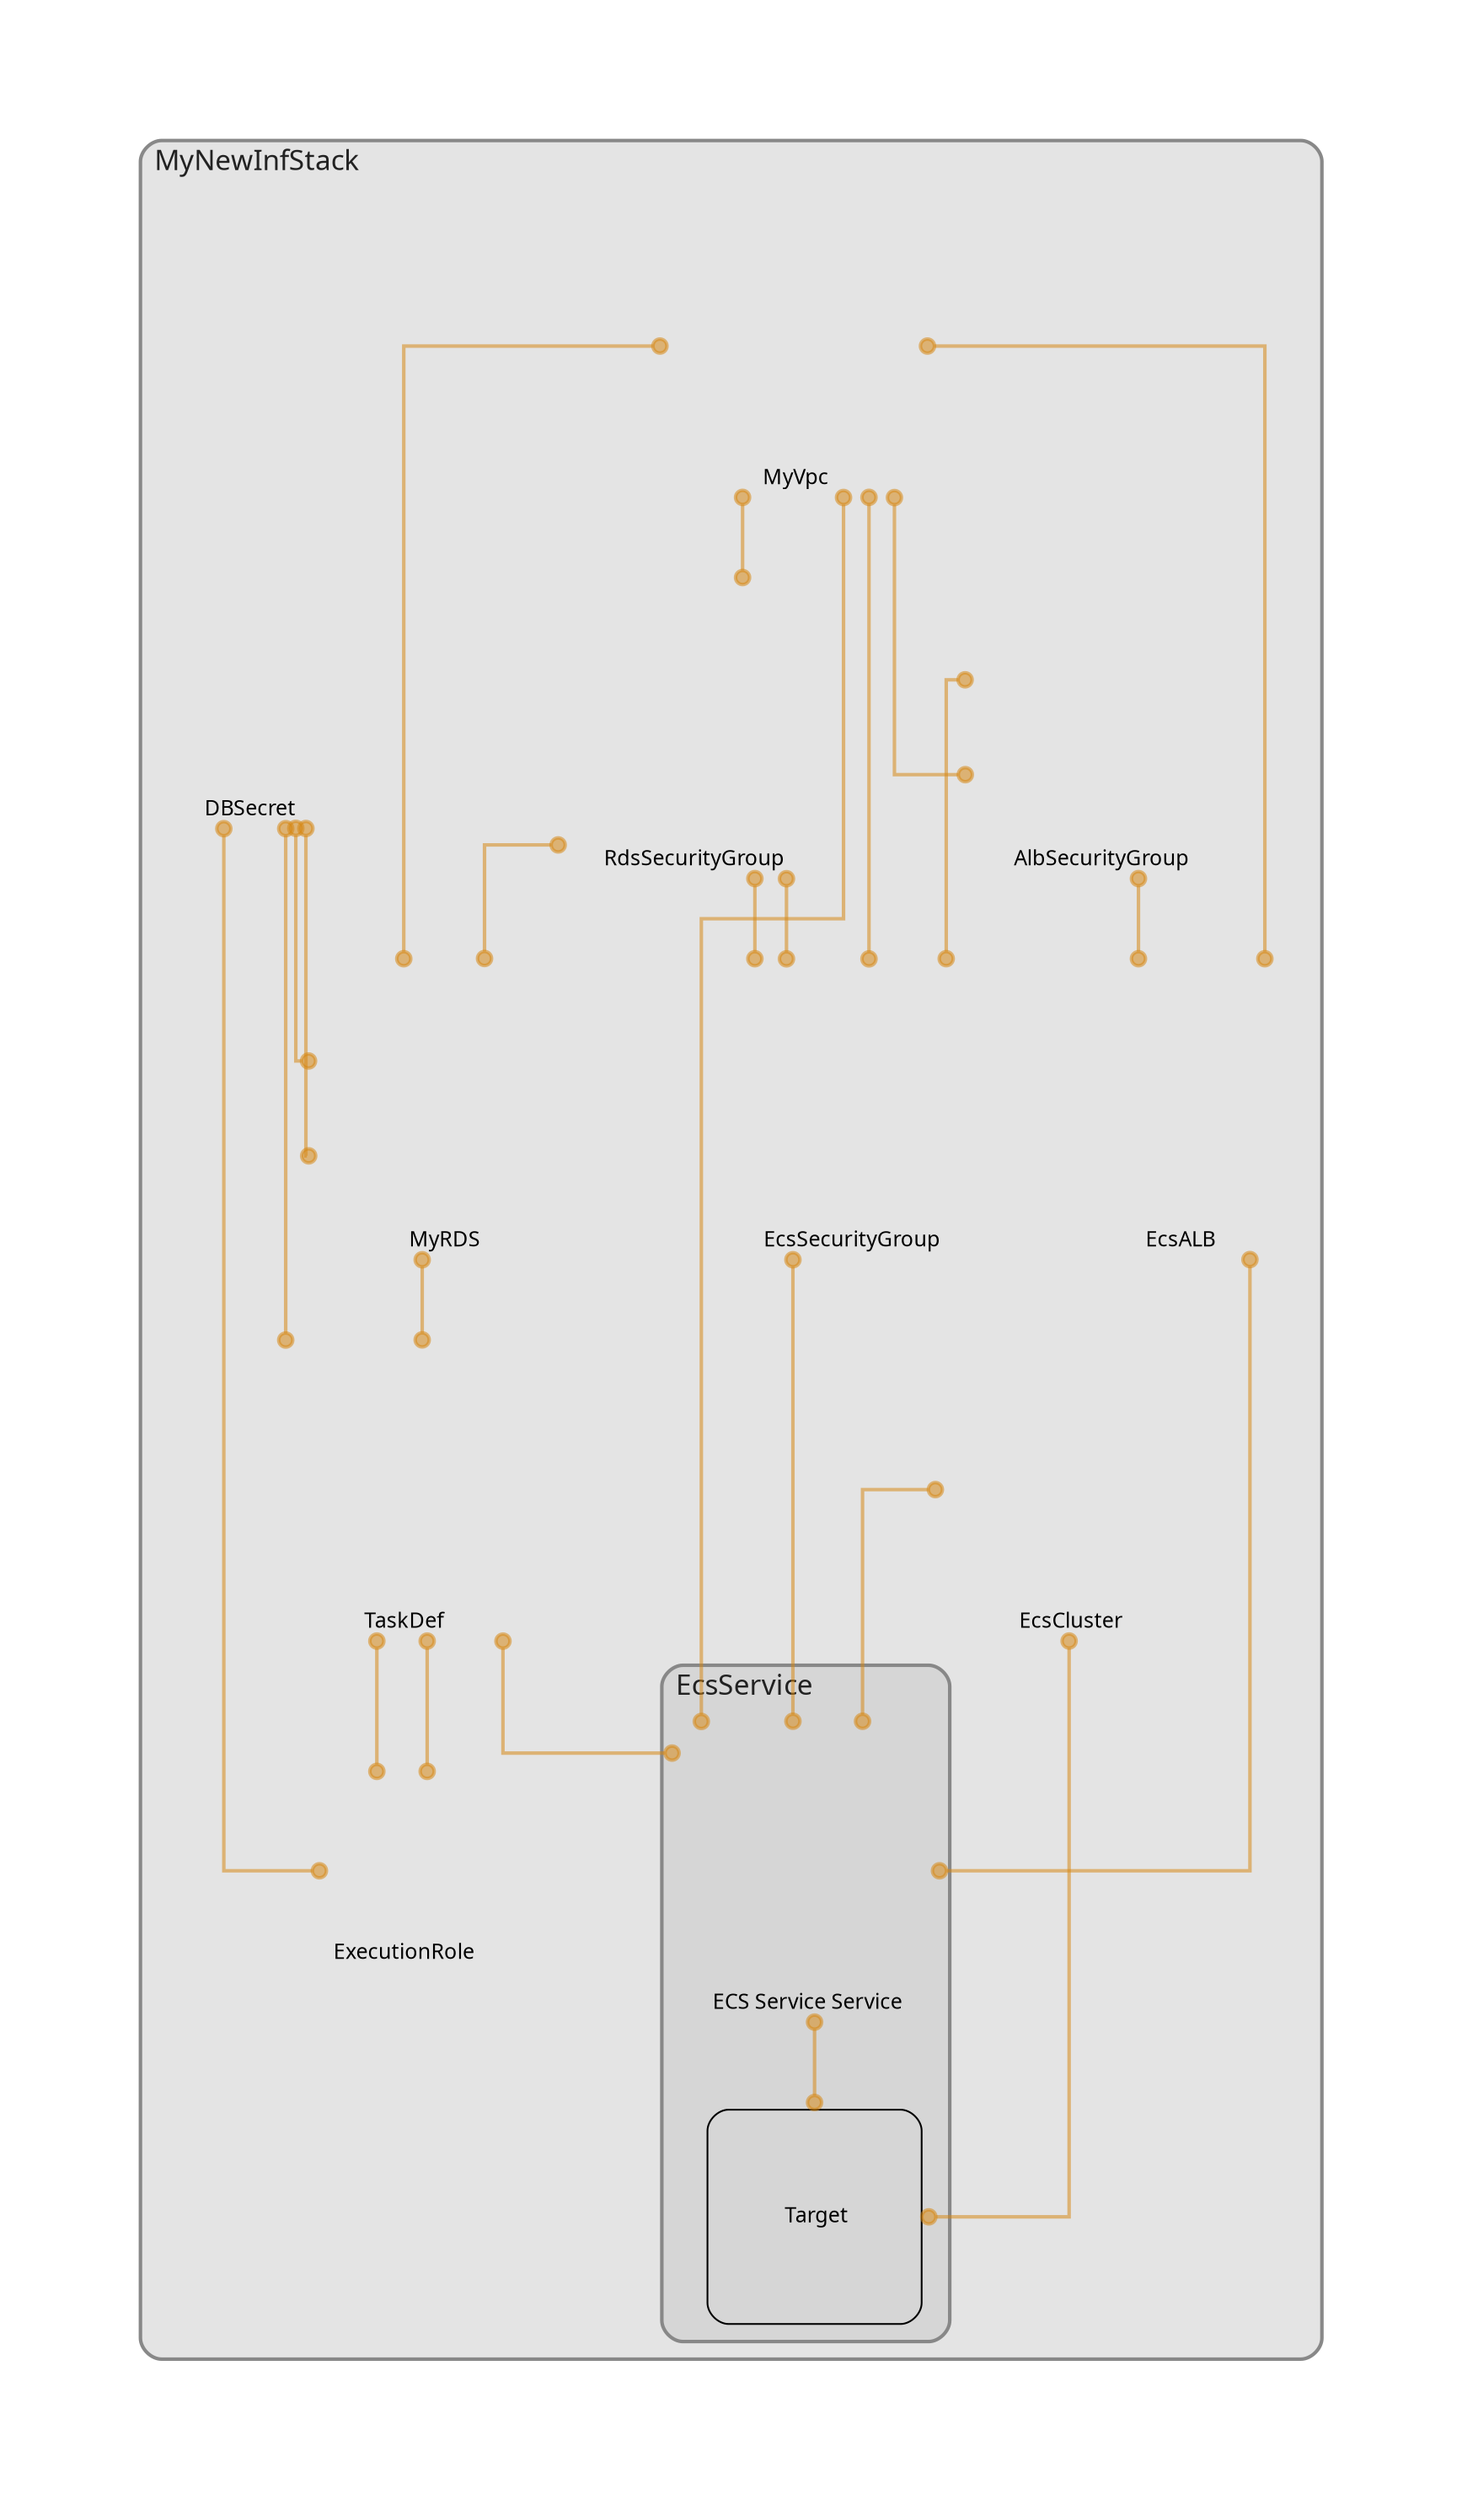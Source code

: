 digraph "Diagram" {
  splines = "ortho";
  pad = "1.0";
  nodesep = "0.60";
  ranksep = "0.75";
  fontname = "Sans-Serif";
  fontsize = "15";
  dpi = "200";
  rankdir = "BT";
  compound = "true";
  fontcolor = "#222222";
  edge [
    color = "#D5871488",
    penwidth = 2,
    arrowhead = "dot",
    arrowtail = "dot",
  ];
  node [
    shape = "box",
    style = "rounded",
    fixedsize = true,
    width = 1.7,
    height = 1.7,
    labelloc = "c",
    imagescale = true,
    fontname = "Sans-Serif",
    fontsize = 8,
    margin = 8,
  ];
  subgraph "MyNewInfStack" {
    subgraph "cluster-SubGraph.MyNewInfStack" {
      graph [
        label = "MyNewInfStack",
        labelloc = "b",
        labeljust = "l",
        margin = "10",
        fontsize = "16",
        penwidth = "2",
        pencolor = "#888888",
        style = "filled,rounded",
        fillcolor = "#e4e4e4",
      ];
      "MyNewInfStack/MyVpc" [
        label = " MyVpc",
        fontsize = 12,
        image = "/usr/lib/node_modules/cdk-dia/icons/aws/Service/Arch_Networking-Content/64/Arch_Amazon-Virtual-Private-Cloud_64@5x.png",
        imagescale = "true",
        imagepos = "tc",
        penwidth = "0",
        shape = "node",
        fixedsize = "true",
        labelloc = "b",
        width = 2,
        height = 2.266,
      ];
      "MyNewInfStack/AlbSecurityGroup" [
        label = " AlbSecurityGroup",
        fontsize = 12,
        image = "/usr/lib/node_modules/cdk-dia/icons/aws/security_group.png",
        imagescale = "true",
        imagepos = "tc",
        penwidth = "0",
        shape = "node",
        fixedsize = "true",
        labelloc = "b",
        width = 2,
        height = 2.266,
      ];
      "MyNewInfStack/EcsSecurityGroup" [
        label = " EcsSecurityGroup",
        fontsize = 12,
        image = "/usr/lib/node_modules/cdk-dia/icons/aws/security_group.png",
        imagescale = "true",
        imagepos = "tc",
        penwidth = "0",
        shape = "node",
        fixedsize = "true",
        labelloc = "b",
        width = 2,
        height = 2.266,
      ];
      "MyNewInfStack/RdsSecurityGroup" [
        label = " RdsSecurityGroup",
        fontsize = 12,
        image = "/usr/lib/node_modules/cdk-dia/icons/aws/security_group.png",
        imagescale = "true",
        imagepos = "tc",
        penwidth = "0",
        shape = "node",
        fixedsize = "true",
        labelloc = "b",
        width = 2,
        height = 2.266,
      ];
      "MyNewInfStack/DBSecret" [
        label = " DBSecret",
        fontsize = 12,
        image = "/usr/lib/node_modules/cdk-dia/icons/aws/Service/Arch_Security-Identity-Compliance/64/Arch_AWS-Secrets-Manager_64@5x.png",
        imagescale = "true",
        imagepos = "tc",
        penwidth = "0",
        shape = "node",
        fixedsize = "true",
        labelloc = "b",
        width = 1.2,
        height = 1.466,
      ];
      "MyNewInfStack/MyRDS" [
        label = " MyRDS",
        fontsize = 12,
        image = "/usr/lib/node_modules/cdk-dia/icons/aws/Resource/Res_Compute/Res_48_Dark/Res_Amazon-EC2_T3-Instance_48_Dark.png",
        imagescale = "true",
        imagepos = "tc",
        penwidth = "0",
        shape = "node",
        fixedsize = "true",
        labelloc = "b",
        width = 2,
        height = 2.266,
      ];
      "MyNewInfStack/EcsCluster" [
        label = " EcsCluster",
        fontsize = 12,
        image = "/usr/lib/node_modules/cdk-dia/icons/aws/Service/Arch_Compute/64/Arch_Amazon-Elastic-Container-Service_64@5x.png",
        imagescale = "true",
        imagepos = "tc",
        penwidth = "0",
        shape = "node",
        fixedsize = "true",
        labelloc = "b",
        width = 2,
        height = 2.266,
      ];
      "MyNewInfStack/ExecutionRole" [
        label = " ExecutionRole",
        fontsize = 12,
        image = "/usr/lib/node_modules/cdk-dia/icons/aws/Service/Arch_Security-Identity-Compliance/64/Arch_AWS-Identity-and-Access-Management_64@5x.png",
        imagescale = "true",
        imagepos = "tc",
        penwidth = "0",
        shape = "node",
        fixedsize = "true",
        labelloc = "b",
        width = 1.2,
        height = 1.466,
      ];
      "MyNewInfStack/TaskDef" [
        label = " TaskDef",
        fontsize = 12,
        image = "/usr/lib/node_modules/cdk-dia/icons/aws/Resource/Res_Containers/Res_48_Dark/Res_Amazon-Elastic-Container-Service_Task_48_Dark_gen.png",
        imagescale = "true",
        imagepos = "tc",
        penwidth = "0",
        shape = "node",
        fixedsize = "true",
        labelloc = "b",
        width = 2,
        height = 2.266,
      ];
      "MyNewInfStack/EcsALB" [
        label = " EcsALB",
        fontsize = 12,
        image = "/usr/lib/node_modules/cdk-dia/icons/aws/Service/Arch_Networking-Content/64/Arch_Elastic-Load-Balancing_64@5x.png",
        imagescale = "true",
        imagepos = "tc",
        penwidth = "0",
        shape = "node",
        fixedsize = "true",
        labelloc = "b",
        width = 2,
        height = 2.266,
      ];
      subgraph "cluster-SubGraph.EcsService" {
        graph [
          label = "EcsService",
          labelloc = "b",
          labeljust = "l",
          margin = "10",
          fontsize = "16",
          penwidth = "2",
          pencolor = "#888888",
          style = "filled,rounded",
          fillcolor = "#d6d6d6",
        ];
        "MyNewInfStack/EcsService/Service" [
          label = " ECS Service Service",
          fontsize = 12,
          image = "/usr/lib/node_modules/cdk-dia/icons/aws/Resource/Res_Containers/Res_48_Dark/Res_Amazon-Elastic-Container-Service_Service_48_Dark_gen.png",
          imagescale = "true",
          imagepos = "tc",
          penwidth = "0",
          shape = "node",
          fixedsize = "true",
          labelloc = "b",
          width = 2,
          height = 2.266,
        ];
        "MyNewInfStack/EcsService/TaskCount/Target" [
          label = " Target",
          fontsize = 12,
        ];
      }
    }
  }
  "MyNewInfStack/AlbSecurityGroup" -> "MyNewInfStack/MyVpc" [
    dir = "both",
  ];
  "MyNewInfStack/EcsSecurityGroup" -> "MyNewInfStack/MyVpc" [
    dir = "both",
  ];
  "MyNewInfStack/EcsSecurityGroup" -> "MyNewInfStack/AlbSecurityGroup" [
    dir = "both",
  ];
  "MyNewInfStack/EcsSecurityGroup" -> "MyNewInfStack/RdsSecurityGroup" [
    dir = "both",
  ];
  "MyNewInfStack/RdsSecurityGroup" -> "MyNewInfStack/MyVpc" [
    dir = "both",
  ];
  "MyNewInfStack/RdsSecurityGroup" -> "MyNewInfStack/EcsSecurityGroup" [
    dir = "both",
  ];
  "MyNewInfStack/DBSecret" -> "MyNewInfStack/MyRDS" [
    dir = "both",
  ];
  "MyNewInfStack/MyRDS" -> "MyNewInfStack/MyVpc" [
    dir = "both",
  ];
  "MyNewInfStack/MyRDS" -> "MyNewInfStack/RdsSecurityGroup" [
    dir = "both",
  ];
  "MyNewInfStack/MyRDS" -> "MyNewInfStack/DBSecret" [
    dir = "both",
  ];
  "MyNewInfStack/ExecutionRole" -> "MyNewInfStack/DBSecret" [
    dir = "both",
  ];
  "MyNewInfStack/ExecutionRole" -> "MyNewInfStack/TaskDef" [
    dir = "both",
  ];
  "MyNewInfStack/TaskDef" -> "MyNewInfStack/DBSecret" [
    dir = "both",
  ];
  "MyNewInfStack/TaskDef" -> "MyNewInfStack/MyRDS" [
    dir = "both",
  ];
  "MyNewInfStack/TaskDef" -> "MyNewInfStack/ExecutionRole" [
    dir = "both",
  ];
  "MyNewInfStack/EcsService/Service" -> "MyNewInfStack/MyVpc" [
    dir = "both",
  ];
  "MyNewInfStack/EcsService/Service" -> "MyNewInfStack/EcsSecurityGroup" [
    dir = "both",
  ];
  "MyNewInfStack/EcsService/Service" -> "MyNewInfStack/EcsCluster" [
    dir = "both",
  ];
  "MyNewInfStack/EcsService/Service" -> "MyNewInfStack/TaskDef" [
    dir = "both",
  ];
  "MyNewInfStack/EcsService/Service" -> "MyNewInfStack/EcsALB" [
    dir = "both",
  ];
  "MyNewInfStack/EcsService/TaskCount/Target" -> "MyNewInfStack/EcsService/Service" [
    dir = "both",
  ];
  "MyNewInfStack/EcsService/TaskCount/Target" -> "MyNewInfStack/EcsCluster" [
    dir = "both",
  ];
  "MyNewInfStack/EcsALB" -> "MyNewInfStack/MyVpc" [
    dir = "both",
  ];
  "MyNewInfStack/EcsALB" -> "MyNewInfStack/AlbSecurityGroup" [
    dir = "both",
  ];
}